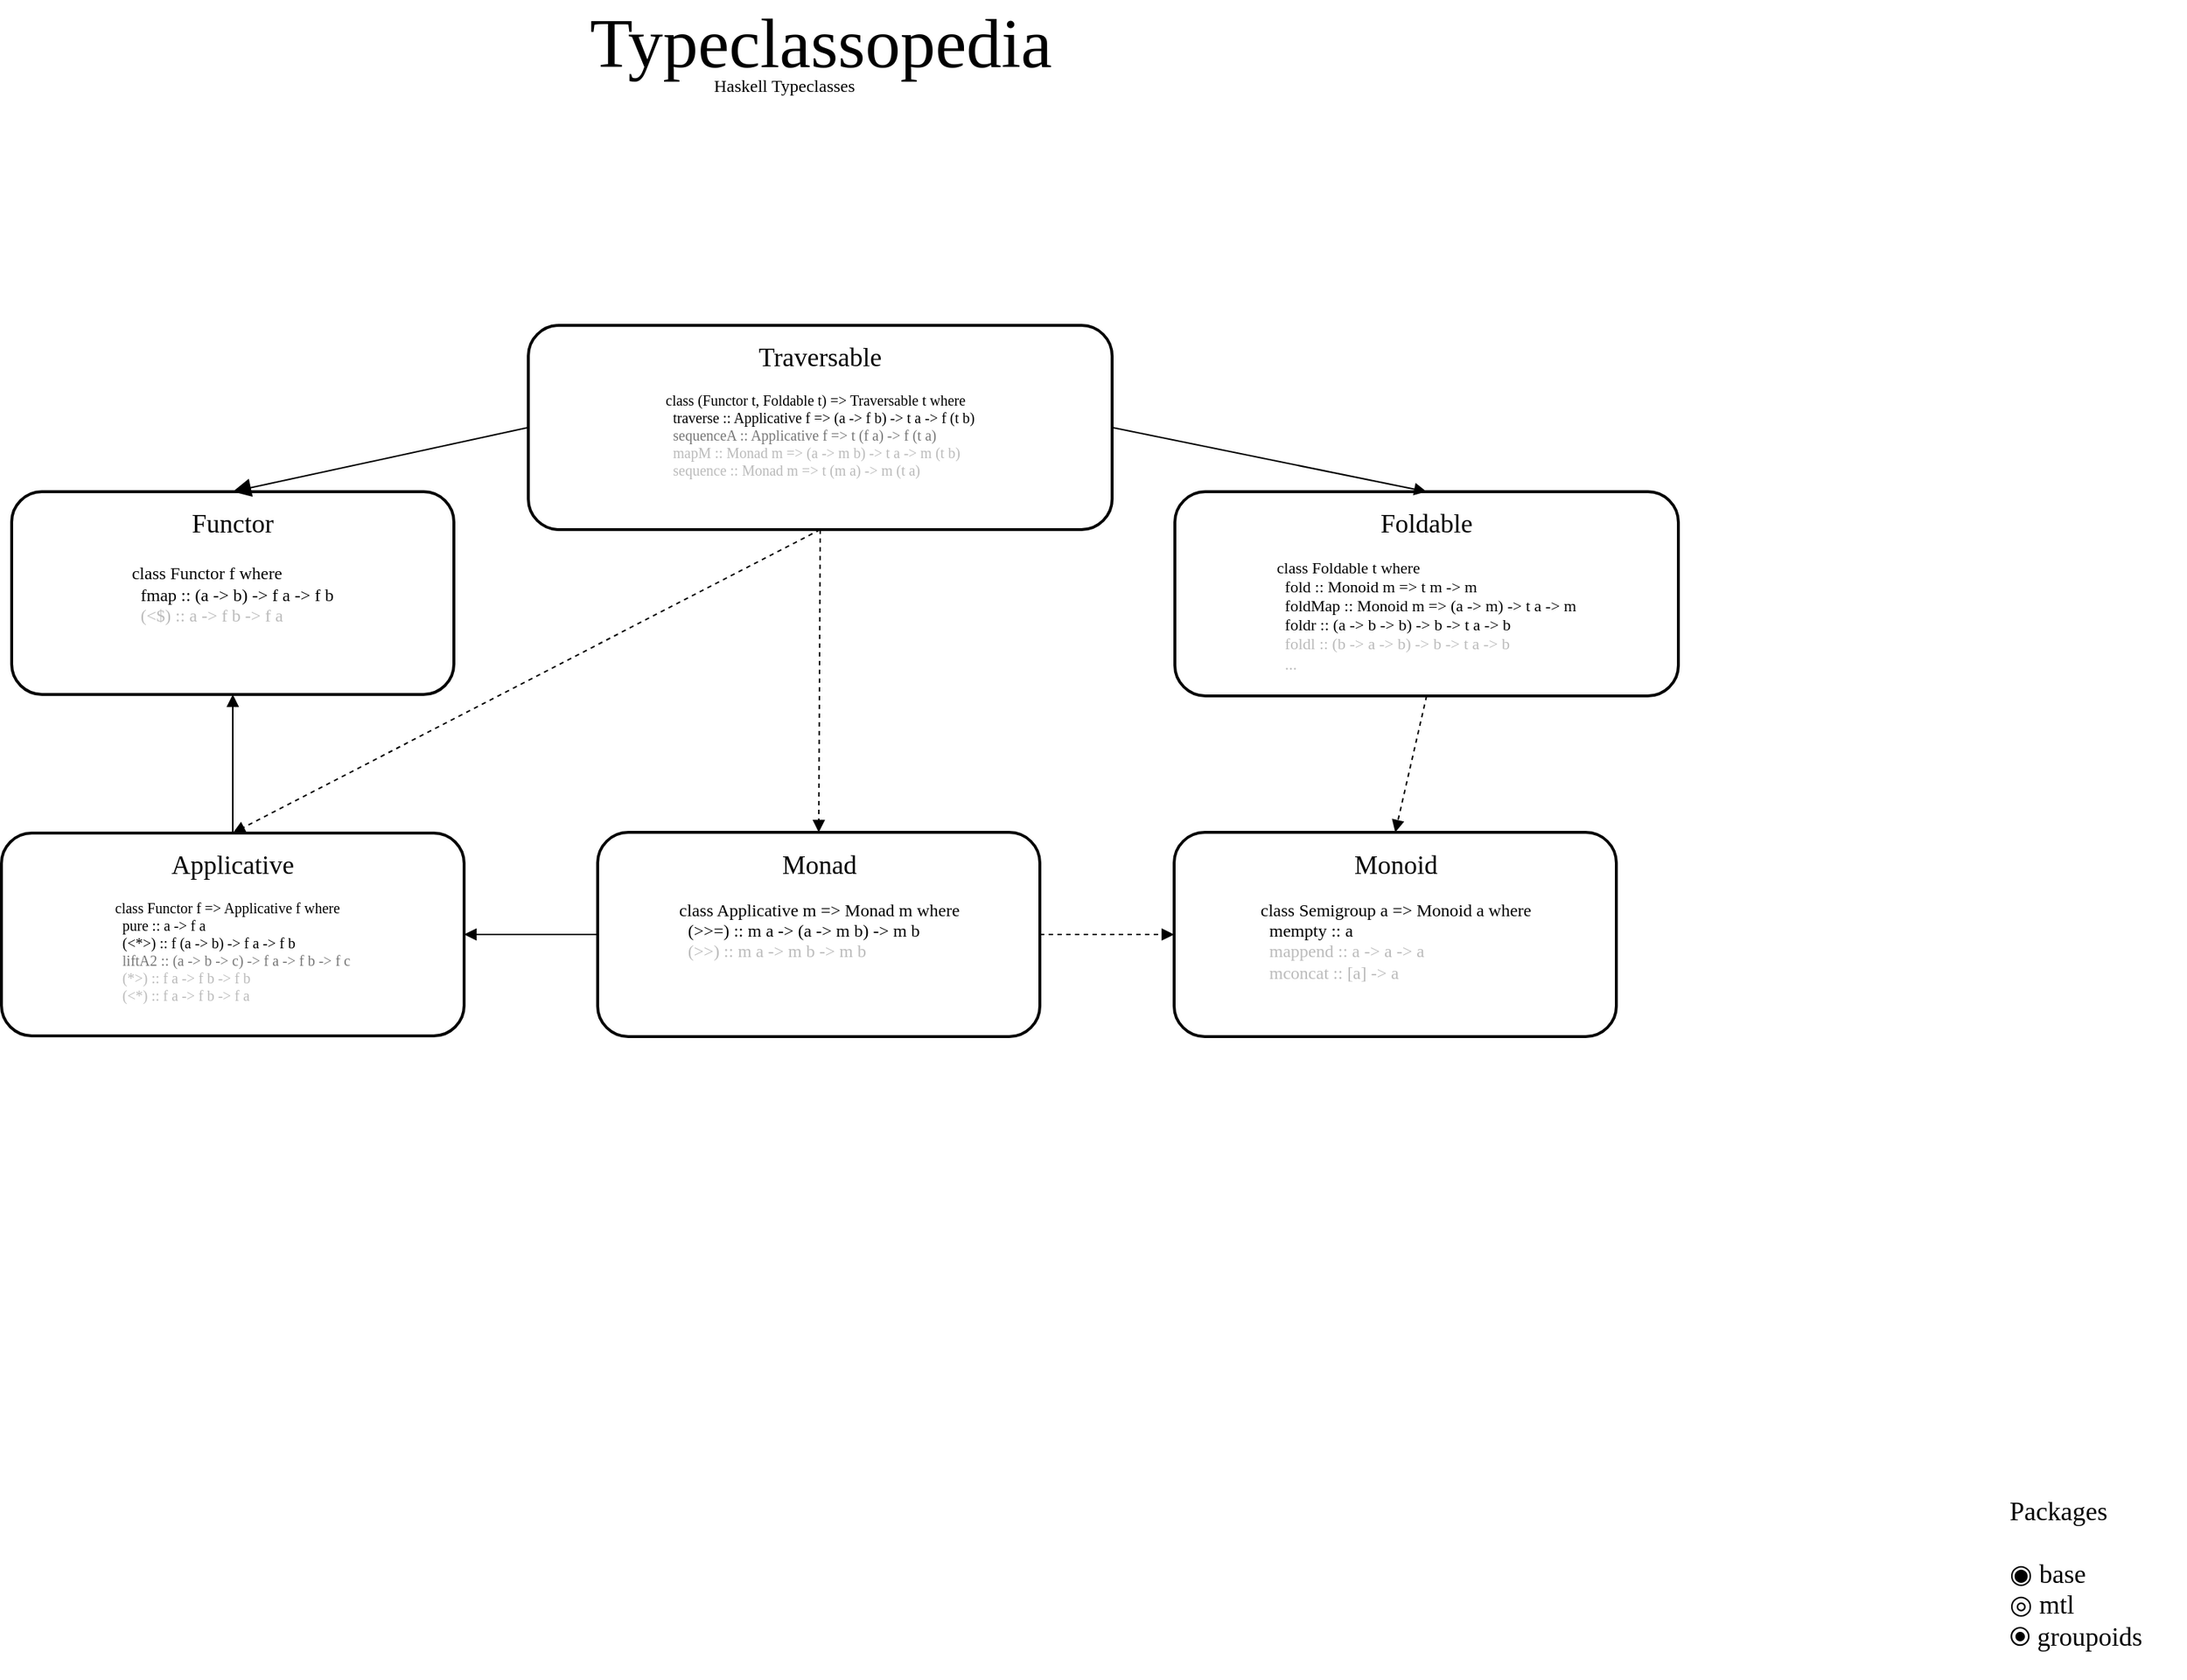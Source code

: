 <mxfile version="12.2.4" type="device" pages="1"><diagram id="EKVmwvIRCGZ8rUjGQq3_" name="Page-1"><mxGraphModel dx="1132" dy="759" grid="0" gridSize="10" guides="1" tooltips="1" connect="1" arrows="1" fold="1" page="1" pageScale="1" pageWidth="1920" pageHeight="1200" math="0" shadow="0"><root><mxCell id="0"/><mxCell id="1" parent="0"/><mxCell id="EL94tkMCBStg1KlVvj0l-62" style="edgeStyle=none;rounded=0;comic=0;orthogonalLoop=1;jettySize=auto;html=1;exitX=0;exitY=0.5;exitDx=0;exitDy=0;entryX=0.5;entryY=0;entryDx=0;entryDy=0;shadow=0;endArrow=block;endFill=1;strokeWidth=1;fontFamily=Fira Code;fontSize=15;endSize=10;startSize=10;jumpSize=6;" parent="1" source="EL94tkMCBStg1KlVvj0l-61" target="EL94tkMCBStg1KlVvj0l-59" edge="1"><mxGeometry relative="1" as="geometry"/></mxCell><mxCell id="EL94tkMCBStg1KlVvj0l-10" value="Typeclassopedia" style="text;strokeColor=none;fillColor=none;html=1;fontSize=48;fontStyle=0;verticalAlign=middle;align=center;fontFamily=Merriweather;" parent="1" vertex="1"><mxGeometry x="745" y="48" width="430" height="40" as="geometry"/></mxCell><mxCell id="EL94tkMCBStg1KlVvj0l-60" value="" style="edgeStyle=none;rounded=0;comic=0;orthogonalLoop=1;jettySize=auto;html=1;shadow=0;endArrow=block;endFill=1;strokeWidth=1;fontFamily=Fira Code;fontSize=15;exitX=0.5;exitY=0;exitDx=0;exitDy=0;" parent="1" target="EL94tkMCBStg1KlVvj0l-59" edge="1" source="EL94tkMCBStg1KlVvj0l-50"><mxGeometry relative="1" as="geometry"><mxPoint x="565.0" y="609.5" as="sourcePoint"/></mxGeometry></mxCell><mxCell id="EL94tkMCBStg1KlVvj0l-50" value="&lt;div&gt;&lt;font style=&quot;font-size: 18px&quot; face=&quot;Merriweather&quot;&gt;Applicative&lt;/font&gt;&lt;/div&gt;&lt;div style=&quot;font-size: 10px&quot;&gt;&lt;font style=&quot;font-size: 10px&quot; face=&quot;Fira Code&quot;&gt;&lt;br&gt;&lt;/font&gt;&lt;/div&gt;&lt;div style=&quot;font-size: 10px&quot; align=&quot;left&quot;&gt;class Functor f =&amp;gt; Applicative f where&lt;br&gt;&amp;nbsp; pure :: a -&amp;gt; f a&lt;br&gt;&amp;nbsp; (&amp;lt;*&amp;gt;) :: f (a -&amp;gt; b) -&amp;gt; f a -&amp;gt; f b&lt;br&gt;&lt;font color=&quot;#777&quot;&gt;&amp;nbsp; &lt;/font&gt;&lt;font color=&quot;#bbb&quot;&gt;&lt;font color=&quot;#777&quot;&gt;liftA2 :: (a -&amp;gt; b -&amp;gt; c) -&amp;gt; f a -&amp;gt; f b -&amp;gt; f c&lt;/font&gt;&lt;br&gt;&amp;nbsp; (*&amp;gt;) :: f a -&amp;gt; f b -&amp;gt; f b&lt;br&gt;&amp;nbsp; (&amp;lt;*) :: f a -&amp;gt; f b -&amp;gt; f a&lt;/font&gt;&lt;/div&gt;" style="rounded=1;whiteSpace=wrap;html=1;fillColor=none;gradientColor=none;fontFamily=Fira Code;align=center;strokeWidth=2;verticalAlign=top;spacingTop=5;" parent="1" vertex="1"><mxGeometry x="399" y="610" width="317" height="139" as="geometry"/></mxCell><mxCell id="EL94tkMCBStg1KlVvj0l-59" value="&lt;div&gt;&lt;font style=&quot;font-size: 18px&quot; face=&quot;Merriweather&quot;&gt;Functor&lt;/font&gt;&lt;/div&gt;&lt;div style=&quot;font-size: 13px&quot;&gt;&lt;font style=&quot;font-size: 13px&quot; face=&quot;Fira Code&quot;&gt;&lt;br&gt;&lt;/font&gt;&lt;/div&gt;&lt;div align=&quot;left&quot;&gt;&lt;font style=&quot;font-size: 12px&quot;&gt;class Functor f where&lt;br&gt;&amp;nbsp; fmap :: (a -&amp;gt; b) -&amp;gt; f a -&amp;gt; f b&lt;br&gt;&lt;font style=&quot;font-size: 12px&quot; color=&quot;#bbb&quot;&gt;&amp;nbsp; (&amp;lt;$) :: a -&amp;gt; f b -&amp;gt; f a&lt;/font&gt;&lt;/font&gt;&lt;/div&gt;" style="rounded=1;whiteSpace=wrap;html=1;fillColor=none;gradientColor=none;fontFamily=Fira Code;align=center;strokeWidth=2;verticalAlign=top;spacingTop=5;" parent="1" vertex="1"><mxGeometry x="406" y="376" width="303" height="139" as="geometry"/></mxCell><mxCell id="EL94tkMCBStg1KlVvj0l-56" style="edgeStyle=none;rounded=0;comic=0;orthogonalLoop=1;jettySize=auto;html=1;exitX=0;exitY=0.5;exitDx=0;exitDy=0;entryX=1;entryY=0.5;entryDx=0;entryDy=0;shadow=0;endFill=1;strokeWidth=1;fontFamily=Fira Code;fontSize=15;endArrow=block;" parent="1" source="EL94tkMCBStg1KlVvj0l-54" target="EL94tkMCBStg1KlVvj0l-50" edge="1"><mxGeometry relative="1" as="geometry"/></mxCell><mxCell id="EL94tkMCBStg1KlVvj0l-58" style="edgeStyle=none;rounded=0;comic=0;orthogonalLoop=1;jettySize=auto;html=1;exitX=1;exitY=0.5;exitDx=0;exitDy=0;entryX=0;entryY=0.5;entryDx=0;entryDy=0;shadow=0;endArrow=block;endFill=1;strokeWidth=1;fontFamily=Fira Code;fontSize=15;dashed=1;" parent="1" source="EL94tkMCBStg1KlVvj0l-54" target="EL94tkMCBStg1KlVvj0l-55" edge="1"><mxGeometry relative="1" as="geometry"/></mxCell><mxCell id="EL94tkMCBStg1KlVvj0l-54" value="&lt;div&gt;&lt;font style=&quot;font-size: 18px&quot; face=&quot;Merriweather&quot;&gt;Monad&lt;/font&gt;&lt;/div&gt;&lt;div style=&quot;font-size: 10px&quot;&gt;&lt;font style=&quot;font-size: 10px&quot; face=&quot;Fira Code&quot;&gt;&lt;br&gt;&lt;/font&gt;&lt;/div&gt;&lt;div align=&quot;left&quot;&gt;class Applicative m =&amp;gt; Monad m where&lt;br&gt;&amp;nbsp; (&amp;gt;&amp;gt;=) :: m a -&amp;gt; (a -&amp;gt; m b) -&amp;gt; m b&lt;br&gt;&amp;nbsp; &lt;font color=&quot;#bbb&quot;&gt;(&amp;gt;&amp;gt;) :: m a -&amp;gt; m b -&amp;gt; m b&lt;/font&gt;&lt;/div&gt;" style="rounded=1;whiteSpace=wrap;html=1;fillColor=none;gradientColor=none;fontFamily=Fira Code;align=center;strokeWidth=2;verticalAlign=top;spacingTop=5;" parent="1" vertex="1"><mxGeometry x="807.5" y="609.5" width="303" height="140" as="geometry"/></mxCell><mxCell id="EL94tkMCBStg1KlVvj0l-55" value="&lt;div&gt;&lt;font style=&quot;font-size: 18px&quot; face=&quot;Merriweather&quot;&gt;Monoid&lt;/font&gt;&lt;/div&gt;&lt;div style=&quot;font-size: 10px&quot;&gt;&lt;font style=&quot;font-size: 10px&quot; face=&quot;Fira Code&quot;&gt;&lt;br&gt;&lt;/font&gt;&lt;/div&gt;&lt;div align=&quot;left&quot;&gt;class Semigroup a =&amp;gt; Monoid a where&lt;br&gt;&amp;nbsp; mempty :: a&lt;br&gt;&amp;nbsp; &lt;font color=&quot;#bbb&quot;&gt;mappend :: a -&amp;gt; a -&amp;gt; a&lt;br&gt;&amp;nbsp; mconcat :: [a] -&amp;gt; a&lt;/font&gt;&lt;/div&gt;" style="rounded=1;whiteSpace=wrap;html=1;fillColor=none;gradientColor=none;fontFamily=Fira Code;align=center;strokeWidth=2;verticalAlign=top;spacingTop=5;" parent="1" vertex="1"><mxGeometry x="1202.5" y="609.5" width="303" height="140" as="geometry"/></mxCell><mxCell id="EL94tkMCBStg1KlVvj0l-63" style="edgeStyle=none;rounded=0;comic=0;orthogonalLoop=1;jettySize=auto;html=1;exitX=0.5;exitY=1;exitDx=0;exitDy=0;entryX=0.5;entryY=0;entryDx=0;entryDy=0;shadow=0;endArrow=block;endFill=1;strokeWidth=1;fontFamily=Fira Code;fontSize=15;dashed=1;" parent="1" source="EL94tkMCBStg1KlVvj0l-61" target="EL94tkMCBStg1KlVvj0l-54" edge="1"><mxGeometry relative="1" as="geometry"/></mxCell><mxCell id="EL94tkMCBStg1KlVvj0l-64" style="edgeStyle=none;rounded=0;comic=0;orthogonalLoop=1;jettySize=auto;html=1;exitX=0.5;exitY=1;exitDx=0;exitDy=0;shadow=0;dashed=1;endArrow=block;endFill=1;strokeWidth=1;fontFamily=Fira Code;fontSize=15;entryX=0.5;entryY=0;entryDx=0;entryDy=0;" parent="1" source="EL94tkMCBStg1KlVvj0l-61" target="EL94tkMCBStg1KlVvj0l-50" edge="1"><mxGeometry relative="1" as="geometry"><mxPoint x="644" y="565" as="targetPoint"/></mxGeometry></mxCell><mxCell id="EL94tkMCBStg1KlVvj0l-66" style="edgeStyle=none;rounded=0;comic=0;orthogonalLoop=1;jettySize=auto;html=1;exitX=1;exitY=0.5;exitDx=0;exitDy=0;entryX=0.5;entryY=0;entryDx=0;entryDy=0;shadow=0;endArrow=block;endFill=1;strokeWidth=1;fontFamily=Fira Code;fontSize=15;" parent="1" source="EL94tkMCBStg1KlVvj0l-61" target="EL94tkMCBStg1KlVvj0l-65" edge="1"><mxGeometry relative="1" as="geometry"/></mxCell><mxCell id="EL94tkMCBStg1KlVvj0l-61" value="&lt;div&gt;&lt;font style=&quot;font-size: 18px&quot; face=&quot;Merriweather&quot;&gt;Traversable&lt;/font&gt;&lt;/div&gt;&lt;div style=&quot;font-size: 10px&quot;&gt;&lt;font style=&quot;font-size: 10px&quot; face=&quot;Fira Code&quot;&gt;&lt;br&gt;&lt;/font&gt;&lt;/div&gt;&lt;div style=&quot;font-size: 10px&quot; align=&quot;left&quot;&gt;class (Functor t, Foldable t) =&amp;gt; Traversable t where&lt;br&gt;&amp;nbsp; traverse :: Applicative f =&amp;gt; (a -&amp;gt; f b) -&amp;gt; t a -&amp;gt; f (t b)&lt;br&gt;&lt;font color=&quot;#777&quot;&gt;&amp;nbsp; sequenceA :: Applicative f =&amp;gt; t (f a) -&amp;gt; f (t a)&lt;/font&gt;&lt;br&gt;&amp;nbsp; &lt;font color=&quot;#BBBBBB&quot;&gt;mapM :: Monad m =&amp;gt; (a -&amp;gt; m b) -&amp;gt; t a -&amp;gt; m (t b)&lt;br&gt;&amp;nbsp; sequence :: Monad m =&amp;gt; t (m a) -&amp;gt; m (t a)&lt;/font&gt;&lt;/div&gt;" style="rounded=1;whiteSpace=wrap;html=1;fillColor=none;gradientColor=none;fontFamily=Fira Code;align=center;strokeWidth=2;verticalAlign=top;spacingTop=5;" parent="1" vertex="1"><mxGeometry x="760" y="262" width="400" height="140" as="geometry"/></mxCell><mxCell id="EL94tkMCBStg1KlVvj0l-67" style="edgeStyle=none;rounded=0;comic=0;orthogonalLoop=1;jettySize=auto;html=1;exitX=0.5;exitY=1;exitDx=0;exitDy=0;entryX=0.5;entryY=0;entryDx=0;entryDy=0;shadow=0;endArrow=block;endFill=1;strokeWidth=1;fontFamily=Fira Code;fontSize=15;dashed=1;" parent="1" source="EL94tkMCBStg1KlVvj0l-65" target="EL94tkMCBStg1KlVvj0l-55" edge="1"><mxGeometry relative="1" as="geometry"/></mxCell><mxCell id="EL94tkMCBStg1KlVvj0l-65" value="&lt;div&gt;&lt;font style=&quot;font-size: 18px&quot; face=&quot;Merriweather&quot;&gt;Foldable&lt;/font&gt;&lt;/div&gt;&lt;div style=&quot;font-size: 10px&quot;&gt;&lt;font style=&quot;font-size: 10px&quot; face=&quot;Fira Code&quot;&gt;&lt;br&gt;&lt;/font&gt;&lt;/div&gt;&lt;div style=&quot;font-size: 11px&quot; align=&quot;left&quot;&gt;&lt;font style=&quot;font-size: 11px&quot;&gt;class Foldable t where&lt;br&gt;&amp;nbsp; fold :: Monoid m =&amp;gt; t m -&amp;gt; m&lt;br&gt;&amp;nbsp; foldMap :: Monoid m =&amp;gt; (a -&amp;gt; m) -&amp;gt; t a -&amp;gt; m&lt;/font&gt;&lt;/div&gt;&lt;div style=&quot;font-size: 11px&quot; align=&quot;left&quot;&gt;&lt;font style=&quot;font-size: 11px&quot;&gt;&amp;nbsp; foldr :: (a -&amp;gt; b -&amp;gt; b) -&amp;gt; b -&amp;gt; t a -&amp;gt; b&lt;br&gt;&lt;font style=&quot;font-size: 11px&quot; color=&quot;#bbb&quot;&gt;&amp;nbsp; foldl :: (b -&amp;gt; a -&amp;gt; b) -&amp;gt; b -&amp;gt; t a -&amp;gt; b&lt;/font&gt;&lt;br&gt;&lt;/font&gt;&lt;/div&gt;&lt;div style=&quot;font-size: 11px&quot; align=&quot;left&quot;&gt;&lt;font style=&quot;font-size: 11px&quot;&gt;&lt;font style=&quot;font-size: 11px&quot; color=&quot;#bbb&quot;&gt;&amp;nbsp; ...&lt;/font&gt;&lt;br&gt;&lt;/font&gt;&lt;/div&gt;" style="rounded=1;whiteSpace=wrap;html=1;fillColor=none;gradientColor=none;fontFamily=Fira Code;align=center;strokeWidth=2;verticalAlign=top;spacingTop=5;" parent="1" vertex="1"><mxGeometry x="1203" y="376" width="345" height="140" as="geometry"/></mxCell><mxCell id="EL94tkMCBStg1KlVvj0l-68" value="Haskell Typeclasses" style="text;html=1;strokeColor=none;fillColor=none;align=center;verticalAlign=middle;whiteSpace=wrap;rounded=0;fontFamily=Fira Code;" parent="1" vertex="1"><mxGeometry x="862" y="88" width="147" height="20" as="geometry"/></mxCell><mxCell id="y1H802xcuVAfRPhGs0up-7" value="&lt;p style=&quot;line-height: 50%&quot;&gt;&lt;/p&gt;&lt;div style=&quot;font-size: 18px&quot; align=&quot;left&quot;&gt;&lt;font style=&quot;font-size: 18px&quot;&gt;Packages&lt;/font&gt;&lt;/div&gt;&lt;div style=&quot;font-size: 18px&quot; align=&quot;left&quot;&gt;&lt;font style=&quot;font-size: 18px&quot;&gt;&lt;br&gt;&lt;/font&gt;&lt;/div&gt;&lt;div style=&quot;font-size: 18px&quot; align=&quot;left&quot;&gt;&lt;font style=&quot;font-size: 18px&quot;&gt;◉ base&lt;br style=&quot;font-size: 18px&quot;&gt;&lt;/font&gt;&lt;/div&gt;&lt;div style=&quot;font-size: 18px&quot; align=&quot;left&quot;&gt;&lt;font style=&quot;font-size: 18px&quot;&gt;◎ mtl&lt;br style=&quot;font-size: 18px&quot;&gt;&lt;/font&gt;&lt;/div&gt;&lt;div style=&quot;font-size: 18px&quot;&gt;&lt;div style=&quot;font-size: 18px&quot; align=&quot;left&quot;&gt;&lt;font style=&quot;font-size: 18px&quot;&gt;⦿ groupoids&lt;br style=&quot;font-size: 18px&quot;&gt;&lt;/font&gt;&lt;/div&gt;&lt;/div&gt;&lt;p&gt;&lt;/p&gt;" style="text;html=1;strokeColor=none;fillColor=none;align=left;verticalAlign=middle;whiteSpace=wrap;rounded=0;fontFamily=Merriweater;fontSize=18;" vertex="1" parent="1"><mxGeometry x="1772.5" y="1059.5" width="123" height="116" as="geometry"/></mxCell></root></mxGraphModel></diagram></mxfile>